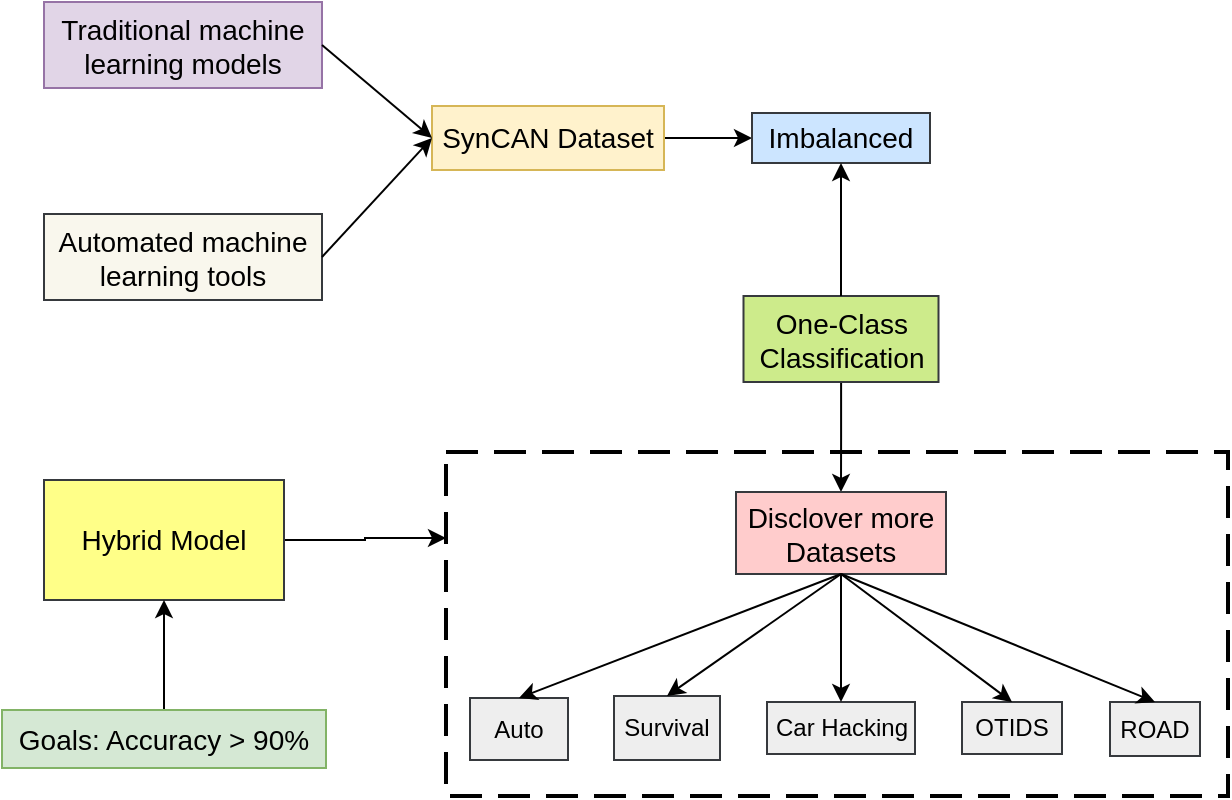 <mxfile version="21.5.1" type="github">
  <diagram name="Trang-1" id="W93PMyCtexK4ViFtBHvc">
    <mxGraphModel dx="993" dy="518" grid="0" gridSize="10" guides="1" tooltips="1" connect="1" arrows="1" fold="1" page="1" pageScale="1" pageWidth="3000" pageHeight="5000" math="0" shadow="0">
      <root>
        <mxCell id="0" />
        <mxCell id="1" parent="0" />
        <mxCell id="zTTCxPMw7c6G7J5LnkLq-29" value="" style="rounded=1;arcSize=0;dashed=1;strokeColor=#000000;fillColor=none;gradientColor=none;dashPattern=8 4;strokeWidth=2;" vertex="1" parent="1">
          <mxGeometry x="745" y="663" width="391" height="172" as="geometry" />
        </mxCell>
        <mxCell id="zTTCxPMw7c6G7J5LnkLq-14" value="" style="edgeStyle=orthogonalEdgeStyle;rounded=0;orthogonalLoop=1;jettySize=auto;html=1;" edge="1" parent="1" source="zTTCxPMw7c6G7J5LnkLq-8" target="zTTCxPMw7c6G7J5LnkLq-13">
          <mxGeometry relative="1" as="geometry" />
        </mxCell>
        <mxCell id="zTTCxPMw7c6G7J5LnkLq-8" value="&lt;font style=&quot;font-size: 14px;&quot;&gt;SynCAN Dataset&lt;/font&gt;" style="rounded=0;whiteSpace=wrap;html=1;fillColor=#fff2cc;strokeColor=#d6b656;" vertex="1" parent="1">
          <mxGeometry x="738" y="490" width="116" height="32" as="geometry" />
        </mxCell>
        <mxCell id="zTTCxPMw7c6G7J5LnkLq-9" value="&lt;font style=&quot;font-size: 14px;&quot;&gt;Traditional machine learning models&lt;/font&gt;" style="rounded=0;whiteSpace=wrap;html=1;fillColor=#e1d5e7;strokeColor=#9673a6;" vertex="1" parent="1">
          <mxGeometry x="544" y="438" width="139" height="43" as="geometry" />
        </mxCell>
        <mxCell id="zTTCxPMw7c6G7J5LnkLq-10" value="&lt;font style=&quot;font-size: 14px;&quot;&gt;Automated machine learning tools&lt;/font&gt;" style="rounded=0;whiteSpace=wrap;html=1;fillColor=#f9f7ed;strokeColor=#36393d;" vertex="1" parent="1">
          <mxGeometry x="544" y="544" width="139" height="43" as="geometry" />
        </mxCell>
        <mxCell id="zTTCxPMw7c6G7J5LnkLq-11" value="" style="endArrow=classic;html=1;rounded=0;exitX=1;exitY=0.5;exitDx=0;exitDy=0;entryX=0;entryY=0.5;entryDx=0;entryDy=0;" edge="1" parent="1" source="zTTCxPMw7c6G7J5LnkLq-10" target="zTTCxPMw7c6G7J5LnkLq-8">
          <mxGeometry width="50" height="50" relative="1" as="geometry">
            <mxPoint x="849" y="582" as="sourcePoint" />
            <mxPoint x="899" y="532" as="targetPoint" />
          </mxGeometry>
        </mxCell>
        <mxCell id="zTTCxPMw7c6G7J5LnkLq-12" value="" style="endArrow=classic;html=1;rounded=0;exitX=1;exitY=0.5;exitDx=0;exitDy=0;entryX=0;entryY=0.5;entryDx=0;entryDy=0;" edge="1" parent="1" source="zTTCxPMw7c6G7J5LnkLq-9" target="zTTCxPMw7c6G7J5LnkLq-8">
          <mxGeometry width="50" height="50" relative="1" as="geometry">
            <mxPoint x="849" y="582" as="sourcePoint" />
            <mxPoint x="737" y="506" as="targetPoint" />
          </mxGeometry>
        </mxCell>
        <mxCell id="zTTCxPMw7c6G7J5LnkLq-13" value="&lt;font style=&quot;font-size: 14px;&quot;&gt;Imbalanced&lt;/font&gt;" style="rounded=0;whiteSpace=wrap;html=1;fillColor=#cce5ff;strokeColor=#36393d;" vertex="1" parent="1">
          <mxGeometry x="898" y="493.5" width="89" height="25" as="geometry" />
        </mxCell>
        <mxCell id="zTTCxPMw7c6G7J5LnkLq-18" value="" style="edgeStyle=orthogonalEdgeStyle;rounded=0;orthogonalLoop=1;jettySize=auto;html=1;" edge="1" parent="1" source="zTTCxPMw7c6G7J5LnkLq-15" target="zTTCxPMw7c6G7J5LnkLq-17">
          <mxGeometry relative="1" as="geometry" />
        </mxCell>
        <mxCell id="zTTCxPMw7c6G7J5LnkLq-15" value="&lt;font style=&quot;font-size: 14px;&quot;&gt;One-Class Classification&lt;/font&gt;" style="rounded=0;whiteSpace=wrap;html=1;fillColor=#cdeb8b;strokeColor=#36393d;" vertex="1" parent="1">
          <mxGeometry x="893.75" y="585" width="97.5" height="43" as="geometry" />
        </mxCell>
        <mxCell id="zTTCxPMw7c6G7J5LnkLq-17" value="&lt;font style=&quot;font-size: 14px;&quot;&gt;Disclover more Datasets&lt;/font&gt;" style="rounded=0;whiteSpace=wrap;html=1;fillColor=#ffcccc;strokeColor=#36393d;" vertex="1" parent="1">
          <mxGeometry x="890" y="683" width="105" height="41" as="geometry" />
        </mxCell>
        <mxCell id="zTTCxPMw7c6G7J5LnkLq-19" value="Survival" style="rounded=0;whiteSpace=wrap;html=1;fillColor=#eeeeee;strokeColor=#36393d;" vertex="1" parent="1">
          <mxGeometry x="829" y="785" width="53" height="32" as="geometry" />
        </mxCell>
        <mxCell id="zTTCxPMw7c6G7J5LnkLq-20" value="ROAD" style="rounded=0;whiteSpace=wrap;html=1;fillColor=#eeeeee;strokeColor=#36393d;" vertex="1" parent="1">
          <mxGeometry x="1077" y="788" width="45" height="27" as="geometry" />
        </mxCell>
        <mxCell id="zTTCxPMw7c6G7J5LnkLq-21" value="Car Hacking" style="rounded=0;whiteSpace=wrap;html=1;fillColor=#eeeeee;strokeColor=#36393d;" vertex="1" parent="1">
          <mxGeometry x="905.5" y="788" width="74" height="26" as="geometry" />
        </mxCell>
        <mxCell id="zTTCxPMw7c6G7J5LnkLq-22" value="Auto" style="rounded=0;whiteSpace=wrap;html=1;fillColor=#eeeeee;strokeColor=#36393d;" vertex="1" parent="1">
          <mxGeometry x="757" y="786" width="49" height="31" as="geometry" />
        </mxCell>
        <mxCell id="zTTCxPMw7c6G7J5LnkLq-23" value="OTIDS" style="rounded=0;whiteSpace=wrap;html=1;fillColor=#eeeeee;strokeColor=#36393d;" vertex="1" parent="1">
          <mxGeometry x="1003" y="788" width="50" height="26" as="geometry" />
        </mxCell>
        <mxCell id="zTTCxPMw7c6G7J5LnkLq-24" value="" style="endArrow=classic;html=1;rounded=0;exitX=0.5;exitY=1;exitDx=0;exitDy=0;entryX=0.5;entryY=0;entryDx=0;entryDy=0;" edge="1" parent="1" source="zTTCxPMw7c6G7J5LnkLq-17" target="zTTCxPMw7c6G7J5LnkLq-22">
          <mxGeometry width="50" height="50" relative="1" as="geometry">
            <mxPoint x="857" y="697" as="sourcePoint" />
            <mxPoint x="907" y="647" as="targetPoint" />
          </mxGeometry>
        </mxCell>
        <mxCell id="zTTCxPMw7c6G7J5LnkLq-25" value="" style="endArrow=classic;html=1;rounded=0;exitX=0.5;exitY=1;exitDx=0;exitDy=0;entryX=0.5;entryY=0;entryDx=0;entryDy=0;" edge="1" parent="1" source="zTTCxPMw7c6G7J5LnkLq-17" target="zTTCxPMw7c6G7J5LnkLq-19">
          <mxGeometry width="50" height="50" relative="1" as="geometry">
            <mxPoint x="857" y="697" as="sourcePoint" />
            <mxPoint x="907" y="647" as="targetPoint" />
          </mxGeometry>
        </mxCell>
        <mxCell id="zTTCxPMw7c6G7J5LnkLq-26" value="" style="endArrow=classic;html=1;rounded=0;entryX=0.5;entryY=0;entryDx=0;entryDy=0;exitX=0.5;exitY=1;exitDx=0;exitDy=0;" edge="1" parent="1" source="zTTCxPMw7c6G7J5LnkLq-17" target="zTTCxPMw7c6G7J5LnkLq-21">
          <mxGeometry width="50" height="50" relative="1" as="geometry">
            <mxPoint x="857" y="697" as="sourcePoint" />
            <mxPoint x="907" y="647" as="targetPoint" />
          </mxGeometry>
        </mxCell>
        <mxCell id="zTTCxPMw7c6G7J5LnkLq-27" value="" style="endArrow=classic;html=1;rounded=0;entryX=0.5;entryY=0;entryDx=0;entryDy=0;exitX=0.5;exitY=1;exitDx=0;exitDy=0;" edge="1" parent="1" source="zTTCxPMw7c6G7J5LnkLq-17" target="zTTCxPMw7c6G7J5LnkLq-23">
          <mxGeometry width="50" height="50" relative="1" as="geometry">
            <mxPoint x="942" y="727" as="sourcePoint" />
            <mxPoint x="907" y="647" as="targetPoint" />
          </mxGeometry>
        </mxCell>
        <mxCell id="zTTCxPMw7c6G7J5LnkLq-28" value="" style="endArrow=classic;html=1;rounded=0;exitX=0.5;exitY=1;exitDx=0;exitDy=0;entryX=0.5;entryY=0;entryDx=0;entryDy=0;" edge="1" parent="1" source="zTTCxPMw7c6G7J5LnkLq-17" target="zTTCxPMw7c6G7J5LnkLq-20">
          <mxGeometry width="50" height="50" relative="1" as="geometry">
            <mxPoint x="857" y="697" as="sourcePoint" />
            <mxPoint x="907" y="647" as="targetPoint" />
          </mxGeometry>
        </mxCell>
        <mxCell id="zTTCxPMw7c6G7J5LnkLq-31" value="" style="edgeStyle=orthogonalEdgeStyle;rounded=0;orthogonalLoop=1;jettySize=auto;html=1;entryX=0;entryY=0.25;entryDx=0;entryDy=0;" edge="1" parent="1" source="zTTCxPMw7c6G7J5LnkLq-30" target="zTTCxPMw7c6G7J5LnkLq-29">
          <mxGeometry relative="1" as="geometry" />
        </mxCell>
        <mxCell id="zTTCxPMw7c6G7J5LnkLq-30" value="&lt;font style=&quot;font-size: 14px;&quot;&gt;Hybrid Model&lt;/font&gt;" style="rounded=0;whiteSpace=wrap;html=1;fillColor=#ffff88;strokeColor=#36393d;" vertex="1" parent="1">
          <mxGeometry x="544" y="677" width="120" height="60" as="geometry" />
        </mxCell>
        <mxCell id="zTTCxPMw7c6G7J5LnkLq-33" value="" style="edgeStyle=orthogonalEdgeStyle;rounded=0;orthogonalLoop=1;jettySize=auto;html=1;" edge="1" parent="1" source="zTTCxPMw7c6G7J5LnkLq-32" target="zTTCxPMw7c6G7J5LnkLq-30">
          <mxGeometry relative="1" as="geometry" />
        </mxCell>
        <mxCell id="zTTCxPMw7c6G7J5LnkLq-32" value="&lt;font style=&quot;font-size: 14px;&quot;&gt;Goals: Accuracy &amp;gt; 90%&lt;/font&gt;" style="rounded=0;whiteSpace=wrap;html=1;fillColor=#d5e8d4;strokeColor=#82b366;" vertex="1" parent="1">
          <mxGeometry x="523" y="792" width="162" height="29" as="geometry" />
        </mxCell>
        <mxCell id="zTTCxPMw7c6G7J5LnkLq-34" value="" style="endArrow=classic;html=1;rounded=0;exitX=0.5;exitY=0;exitDx=0;exitDy=0;entryX=0.5;entryY=1;entryDx=0;entryDy=0;" edge="1" parent="1" source="zTTCxPMw7c6G7J5LnkLq-15" target="zTTCxPMw7c6G7J5LnkLq-13">
          <mxGeometry width="50" height="50" relative="1" as="geometry">
            <mxPoint x="857" y="701" as="sourcePoint" />
            <mxPoint x="907" y="651" as="targetPoint" />
          </mxGeometry>
        </mxCell>
      </root>
    </mxGraphModel>
  </diagram>
</mxfile>
